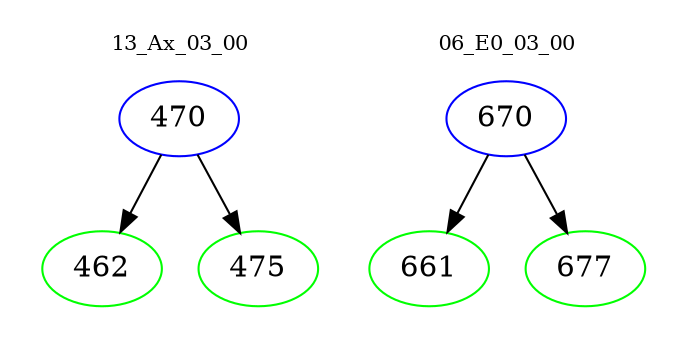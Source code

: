 digraph{
subgraph cluster_0 {
color = white
label = "13_Ax_03_00";
fontsize=10;
T0_470 [label="470", color="blue"]
T0_470 -> T0_462 [color="black"]
T0_462 [label="462", color="green"]
T0_470 -> T0_475 [color="black"]
T0_475 [label="475", color="green"]
}
subgraph cluster_1 {
color = white
label = "06_E0_03_00";
fontsize=10;
T1_670 [label="670", color="blue"]
T1_670 -> T1_661 [color="black"]
T1_661 [label="661", color="green"]
T1_670 -> T1_677 [color="black"]
T1_677 [label="677", color="green"]
}
}
